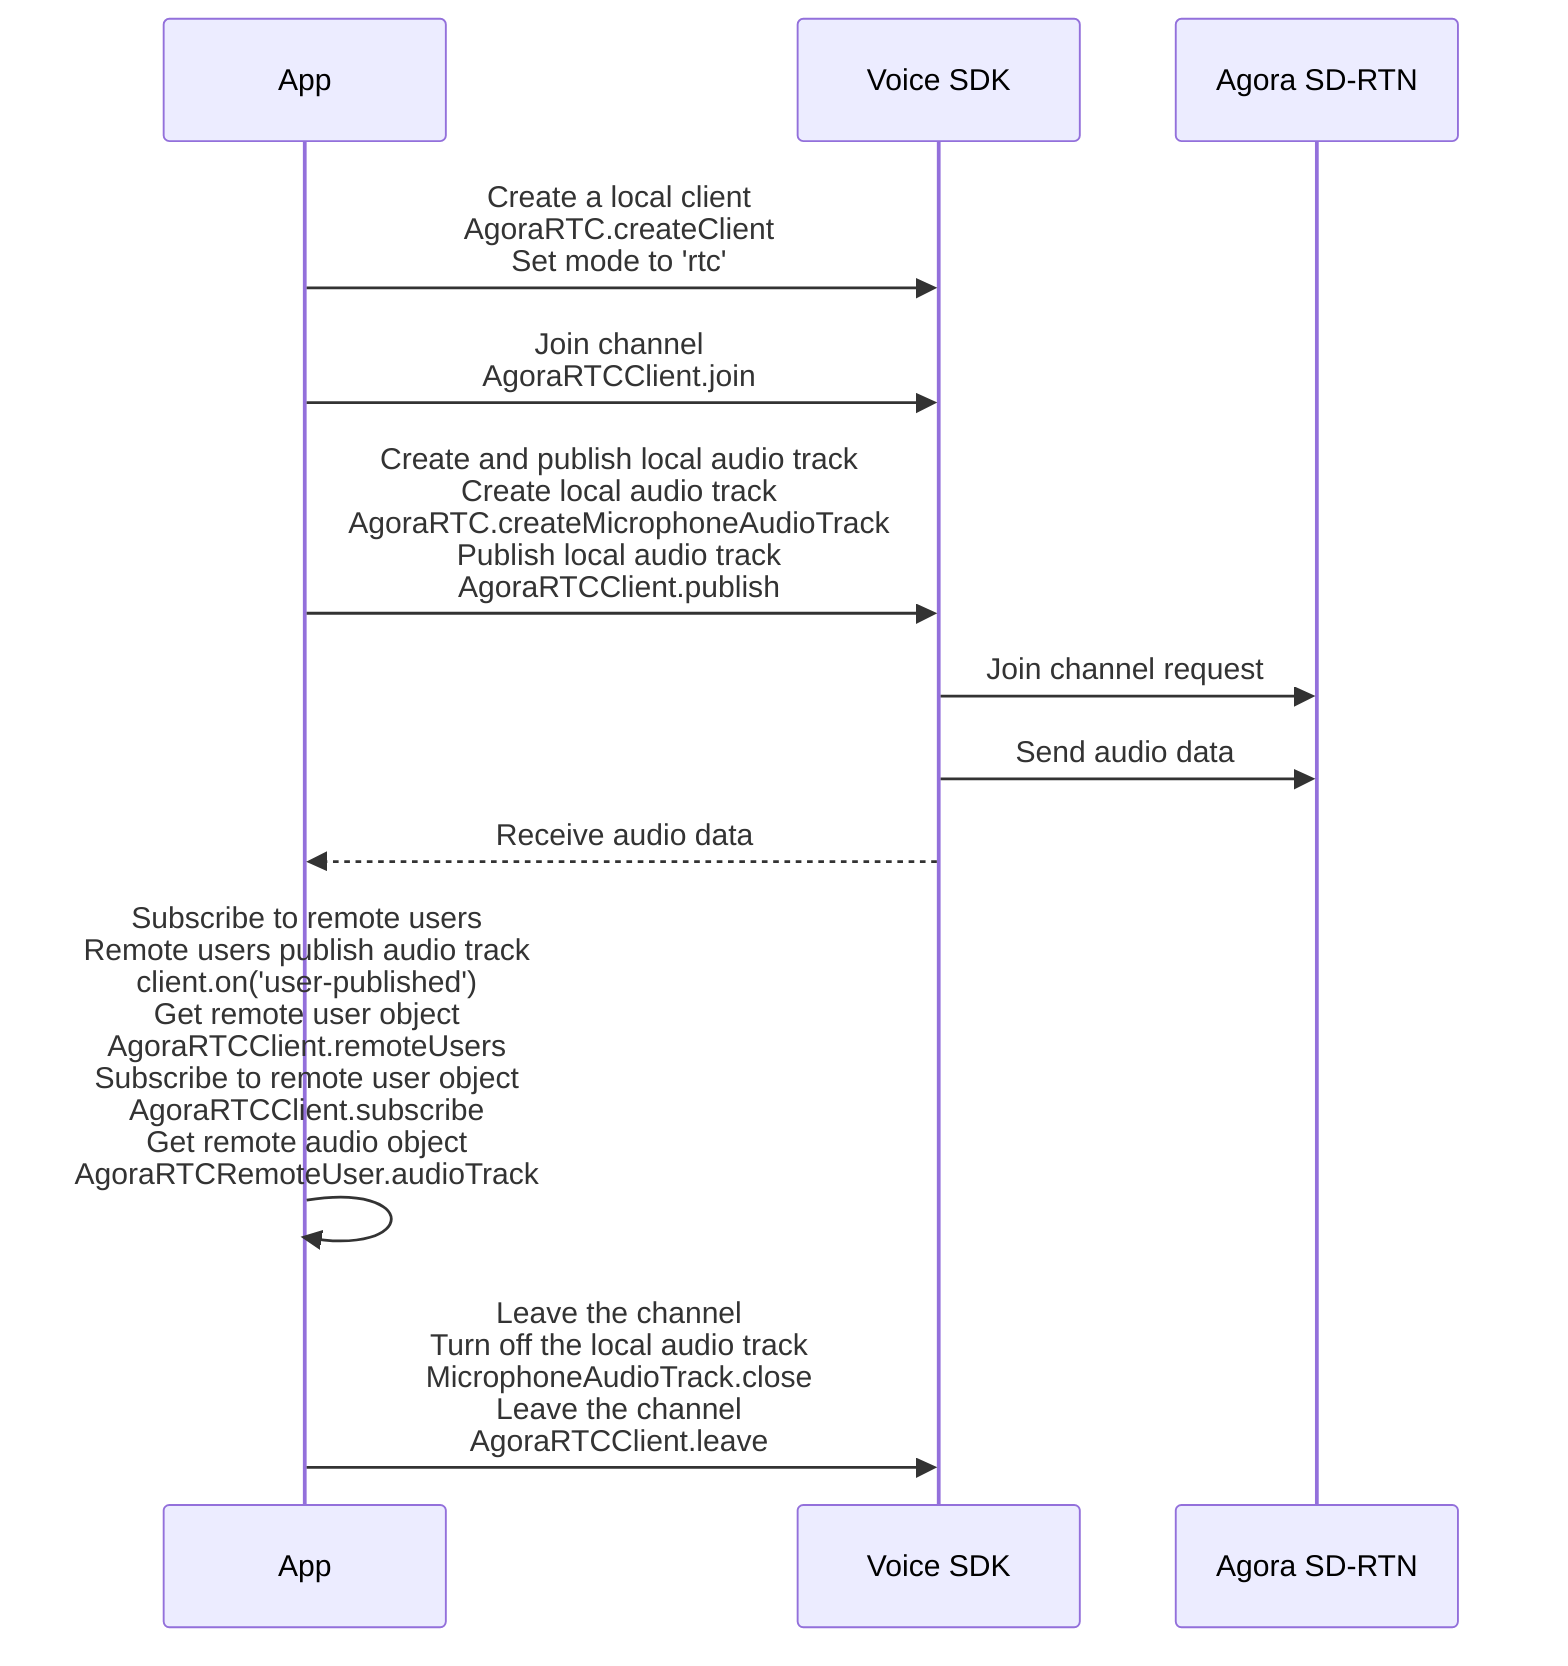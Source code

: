 sequenceDiagram
    participant App
    participant Voice_SDK as Voice SDK
    participant Agora_SD_RTN as Agora SD-RTN
    
    App->>Voice_SDK: Create a local client<br/>AgoraRTC.createClient<br/>Set mode to 'rtc'
    App->>Voice_SDK: Join channel<br/>AgoraRTCClient.join
    App->>Voice_SDK: Create and publish local audio track<br/>Create local audio track<br/>AgoraRTC.createMicrophoneAudioTrack<br/>Publish local audio track<br/>AgoraRTCClient.publish
    Voice_SDK->>Agora_SD_RTN: Join channel request
    Voice_SDK->>Agora_SD_RTN: Send audio data

    Voice_SDK-->>App: Receive audio data
    App->>App: Subscribe to remote users<br/>Remote users publish audio track<br/>client.on('user-published')<br/>Get remote user object<br/>AgoraRTCClient.remoteUsers<br/>Subscribe to remote user object<br/>AgoraRTCClient.subscribe<br/>Get remote audio object<br/>AgoraRTCRemoteUser.audioTrack

    App->>Voice_SDK: Leave the channel<br/>Turn off the local audio track<br/>MicrophoneAudioTrack.close<br/>Leave the channel<br/>AgoraRTCClient.leave